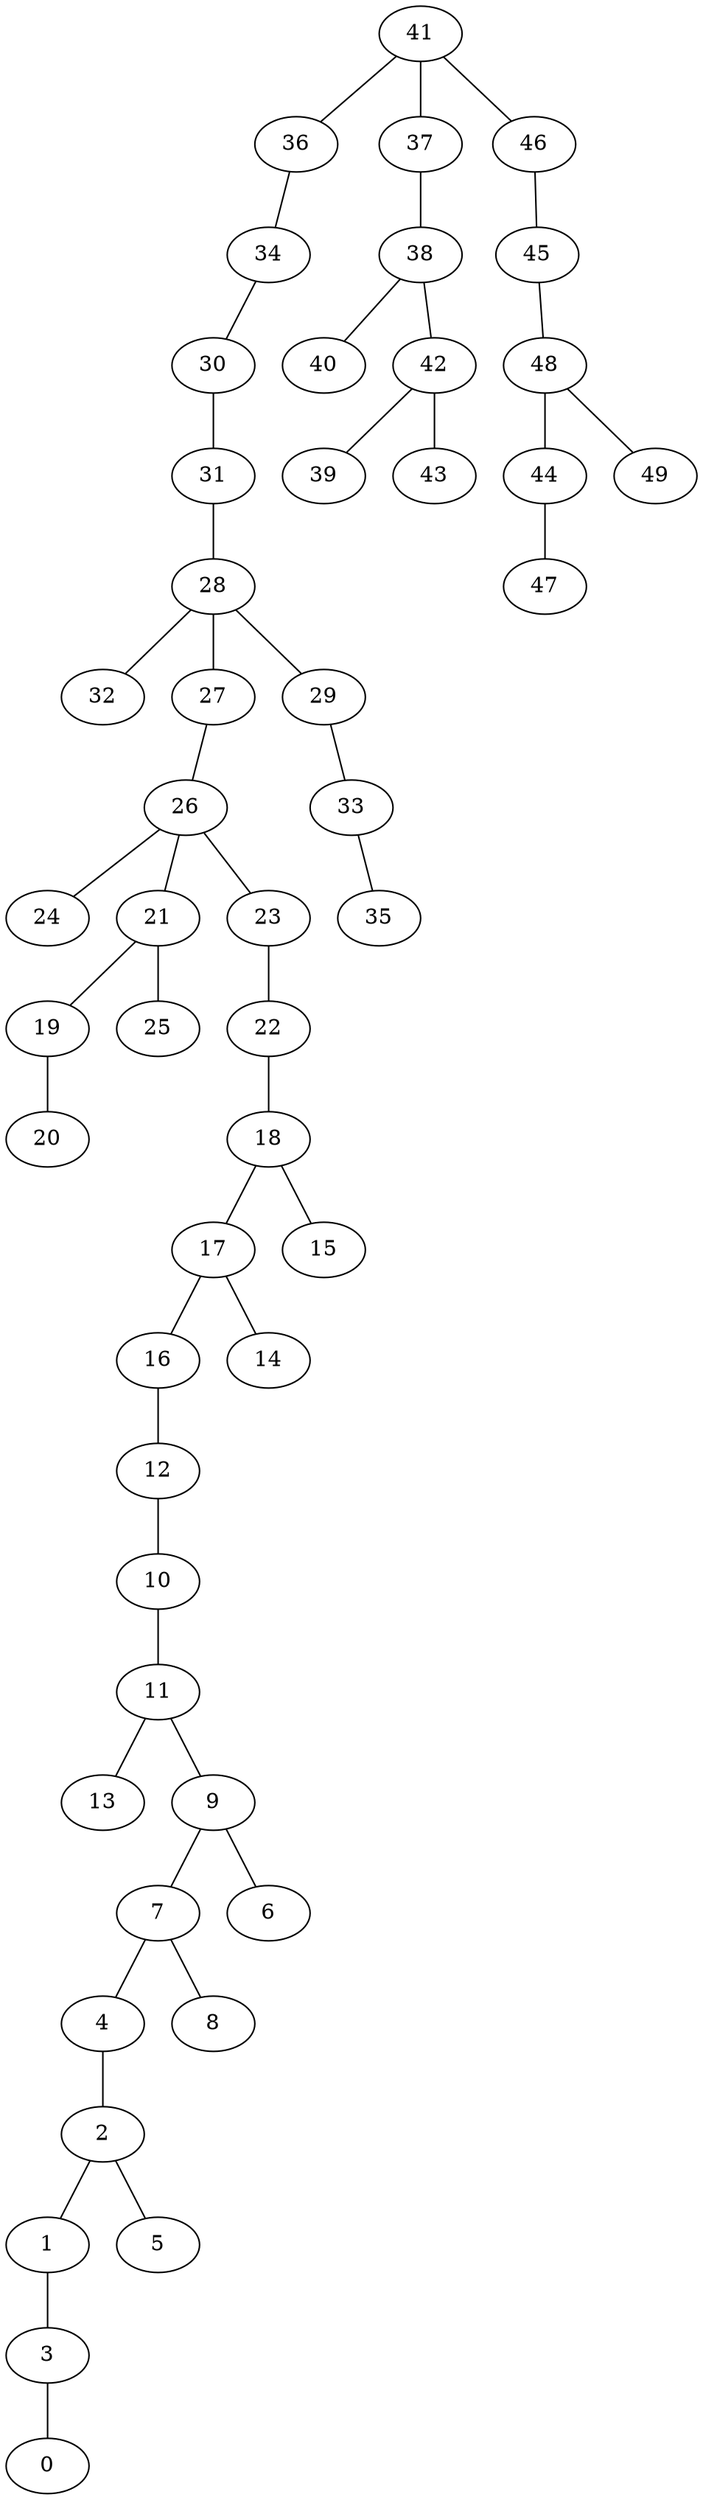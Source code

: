 graph grafoBarabasi_50_5_Prim  {
41;
36;
37;
38;
40;
42;
34;
30;
31;
28;
32;
27;
26;
24;
21;
19;
20;
23;
22;
18;
17;
16;
12;
10;
14;
29;
33;
35;
46;
45;
48;
44;
47;
49;
39;
15;
43;
25;
11;
13;
9;
7;
4;
2;
1;
3;
0;
6;
5;
8;
41 -- 36;
41 -- 37;
37 -- 38;
38 -- 40;
38 -- 42;
36 -- 34;
34 -- 30;
30 -- 31;
31 -- 28;
28 -- 32;
28 -- 27;
27 -- 26;
26 -- 24;
26 -- 21;
21 -- 19;
19 -- 20;
26 -- 23;
23 -- 22;
22 -- 18;
18 -- 17;
17 -- 16;
16 -- 12;
12 -- 10;
17 -- 14;
28 -- 29;
29 -- 33;
33 -- 35;
41 -- 46;
46 -- 45;
45 -- 48;
48 -- 44;
44 -- 47;
48 -- 49;
42 -- 39;
18 -- 15;
42 -- 43;
21 -- 25;
10 -- 11;
11 -- 13;
11 -- 9;
9 -- 7;
7 -- 4;
4 -- 2;
2 -- 1;
1 -- 3;
3 -- 0;
9 -- 6;
2 -- 5;
7 -- 8;
}